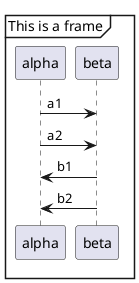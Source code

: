 {
  "sha1": "k72gxje2f1t032kgvx7qf9qej5w0fs6",
  "insertion": {
    "when": "2024-06-03T18:59:32.677Z",
    "url": "http://forum.plantuml.net/4019/interaction-frame",
    "user": "plantuml@gmail.com"
  }
}
@startuml

mainframe This is a frame

participant alpha
participant beta

alpha -> beta: a1
beta <- alpha: a2

beta -> alpha: b1
alpha <- beta: b2
@enduml
